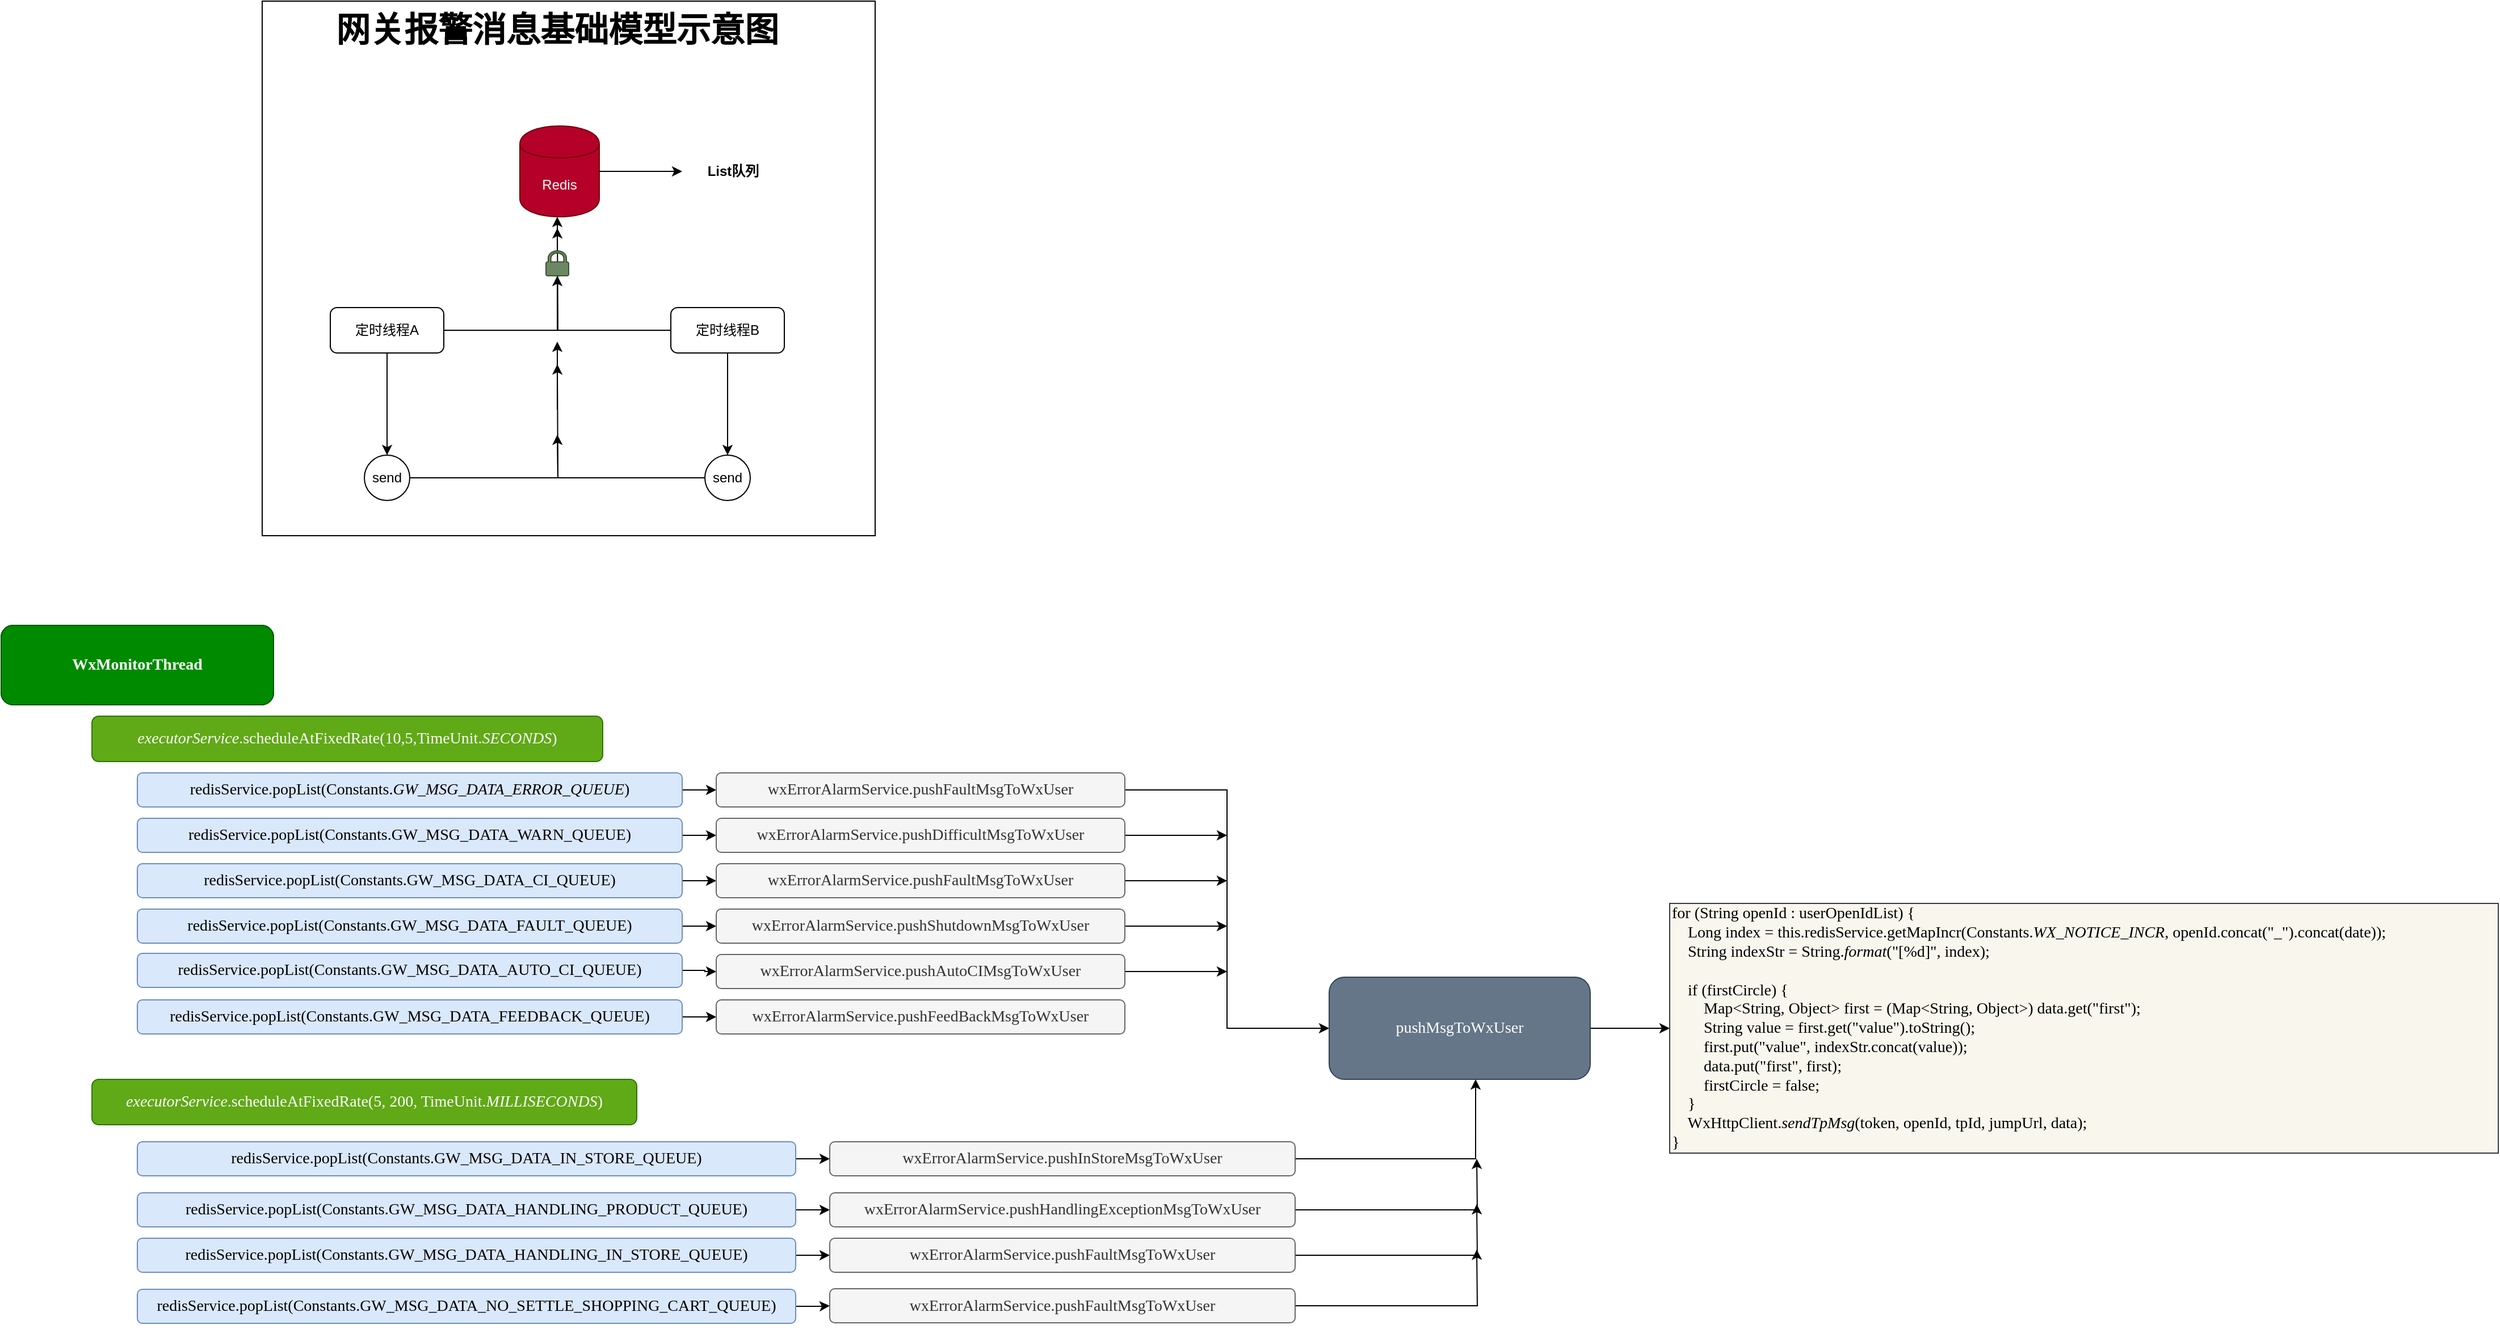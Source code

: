 <mxfile version="12.9.11" type="github">
  <diagram id="0iGwgGr-Oi8jdjV9H6Ax" name="Page-1">
    <mxGraphModel dx="2249" dy="762" grid="1" gridSize="10" guides="1" tooltips="1" connect="1" arrows="1" fold="1" page="1" pageScale="1" pageWidth="827" pageHeight="1169" math="0" shadow="0">
      <root>
        <mxCell id="0" />
        <mxCell id="1" parent="0" />
        <mxCell id="Dua-MCm0FBzaHcsmr25D-1" value="" style="rounded=0;whiteSpace=wrap;html=1;" vertex="1" parent="1">
          <mxGeometry x="-310" y="50" width="540" height="471" as="geometry" />
        </mxCell>
        <mxCell id="rj2z753RrD6WEbJDvLND-8" style="edgeStyle=orthogonalEdgeStyle;rounded=0;orthogonalLoop=1;jettySize=auto;html=1;" parent="1" source="rj2z753RrD6WEbJDvLND-1" edge="1">
          <mxGeometry relative="1" as="geometry">
            <mxPoint x="-50" y="250" as="targetPoint" />
          </mxGeometry>
        </mxCell>
        <mxCell id="rj2z753RrD6WEbJDvLND-10" style="edgeStyle=orthogonalEdgeStyle;rounded=0;orthogonalLoop=1;jettySize=auto;html=1;entryX=0.5;entryY=0;entryDx=0;entryDy=0;" parent="1" source="rj2z753RrD6WEbJDvLND-1" target="rj2z753RrD6WEbJDvLND-16" edge="1">
          <mxGeometry relative="1" as="geometry">
            <mxPoint x="-200" y="440" as="targetPoint" />
          </mxGeometry>
        </mxCell>
        <mxCell id="rj2z753RrD6WEbJDvLND-1" value="定时线程A" style="rounded=1;whiteSpace=wrap;html=1;" parent="1" vertex="1">
          <mxGeometry x="-250" y="320" width="100" height="40" as="geometry" />
        </mxCell>
        <mxCell id="rj2z753RrD6WEbJDvLND-9" style="edgeStyle=orthogonalEdgeStyle;rounded=0;orthogonalLoop=1;jettySize=auto;html=1;" parent="1" source="rj2z753RrD6WEbJDvLND-21" edge="1">
          <mxGeometry relative="1" as="geometry">
            <mxPoint x="-50" y="240" as="targetPoint" />
          </mxGeometry>
        </mxCell>
        <mxCell id="rj2z753RrD6WEbJDvLND-11" style="edgeStyle=orthogonalEdgeStyle;rounded=0;orthogonalLoop=1;jettySize=auto;html=1;" parent="1" source="rj2z753RrD6WEbJDvLND-4" edge="1">
          <mxGeometry relative="1" as="geometry">
            <mxPoint x="100" y="450" as="targetPoint" />
          </mxGeometry>
        </mxCell>
        <mxCell id="rj2z753RrD6WEbJDvLND-4" value="定时线程B" style="rounded=1;whiteSpace=wrap;html=1;" parent="1" vertex="1">
          <mxGeometry x="50" y="320" width="100" height="40" as="geometry" />
        </mxCell>
        <mxCell id="rj2z753RrD6WEbJDvLND-5" value="Redis" style="shape=cylinder;whiteSpace=wrap;html=1;boundedLbl=1;backgroundOutline=1;fillColor=#B50029;strokeColor=#6F0000;fontColor=#ffffff;" parent="1" vertex="1">
          <mxGeometry x="-83" y="160" width="70" height="80" as="geometry" />
        </mxCell>
        <mxCell id="rj2z753RrD6WEbJDvLND-12" value="List队列" style="text;html=1;strokeColor=none;fillColor=none;align=center;verticalAlign=middle;whiteSpace=wrap;rounded=0;fontStyle=1" parent="1" vertex="1">
          <mxGeometry x="60" y="190" width="90" height="20" as="geometry" />
        </mxCell>
        <mxCell id="rj2z753RrD6WEbJDvLND-13" value="" style="edgeStyle=orthogonalEdgeStyle;rounded=0;orthogonalLoop=1;jettySize=auto;html=1;" parent="1" source="rj2z753RrD6WEbJDvLND-5" target="rj2z753RrD6WEbJDvLND-12" edge="1">
          <mxGeometry relative="1" as="geometry" />
        </mxCell>
        <mxCell id="rj2z753RrD6WEbJDvLND-15" style="edgeStyle=orthogonalEdgeStyle;rounded=0;orthogonalLoop=1;jettySize=auto;html=1;" parent="1" source="rj2z753RrD6WEbJDvLND-14" edge="1">
          <mxGeometry relative="1" as="geometry">
            <mxPoint x="-50" y="370" as="targetPoint" />
          </mxGeometry>
        </mxCell>
        <mxCell id="rj2z753RrD6WEbJDvLND-14" value="send" style="ellipse;whiteSpace=wrap;html=1;aspect=fixed;" parent="1" vertex="1">
          <mxGeometry x="80" y="450" width="40" height="40" as="geometry" />
        </mxCell>
        <mxCell id="rj2z753RrD6WEbJDvLND-20" value="" style="edgeStyle=orthogonalEdgeStyle;rounded=0;orthogonalLoop=1;jettySize=auto;html=1;" parent="1" edge="1">
          <mxGeometry relative="1" as="geometry">
            <mxPoint x="-50" y="410" as="sourcePoint" />
            <mxPoint x="-50" y="350" as="targetPoint" />
          </mxGeometry>
        </mxCell>
        <mxCell id="rj2z753RrD6WEbJDvLND-16" value="send" style="ellipse;whiteSpace=wrap;html=1;aspect=fixed;" parent="1" vertex="1">
          <mxGeometry x="-220" y="450" width="40" height="40" as="geometry" />
        </mxCell>
        <mxCell id="rj2z753RrD6WEbJDvLND-21" value="" style="pointerEvents=1;shadow=0;dashed=0;html=1;strokeColor=#3A5431;labelPosition=center;verticalLabelPosition=bottom;verticalAlign=top;outlineConnect=0;align=center;shape=mxgraph.office.security.lock_protected;fillColor=#6d8764;fontColor=#ffffff;" parent="1" vertex="1">
          <mxGeometry x="-60" y="270" width="20" height="22" as="geometry" />
        </mxCell>
        <mxCell id="rj2z753RrD6WEbJDvLND-22" style="edgeStyle=orthogonalEdgeStyle;rounded=0;orthogonalLoop=1;jettySize=auto;html=1;" parent="1" source="rj2z753RrD6WEbJDvLND-4" target="rj2z753RrD6WEbJDvLND-21" edge="1">
          <mxGeometry relative="1" as="geometry">
            <mxPoint x="-50" y="240" as="targetPoint" />
            <mxPoint x="50" y="340" as="sourcePoint" />
          </mxGeometry>
        </mxCell>
        <mxCell id="rj2z753RrD6WEbJDvLND-25" value="" style="edgeStyle=orthogonalEdgeStyle;rounded=0;orthogonalLoop=1;jettySize=auto;html=1;" parent="1" source="rj2z753RrD6WEbJDvLND-16" edge="1">
          <mxGeometry relative="1" as="geometry">
            <mxPoint x="-180" y="470" as="sourcePoint" />
            <mxPoint x="-50" y="432" as="targetPoint" />
          </mxGeometry>
        </mxCell>
        <mxCell id="rj2z753RrD6WEbJDvLND-29" value="&lt;font style=&quot;font-size: 30px&quot;&gt;&lt;b&gt;网关报警消息基础模型示意图&lt;/b&gt;&lt;/font&gt;" style="text;html=1;strokeColor=none;fillColor=none;align=center;verticalAlign=middle;whiteSpace=wrap;rounded=0;shadow=0;dashed=1;" parent="1" vertex="1">
          <mxGeometry x="-265" y="50" width="430" height="50" as="geometry" />
        </mxCell>
        <mxCell id="Dua-MCm0FBzaHcsmr25D-5" value="&lt;pre style=&quot;font-family: &amp;quot;source code pro&amp;quot; ; font-size: 10.5pt&quot;&gt;WxMonitorThread&lt;/pre&gt;" style="rounded=1;whiteSpace=wrap;html=1;fontStyle=1;fillColor=#008a00;strokeColor=#005700;fontColor=#ffffff;" vertex="1" parent="1">
          <mxGeometry x="-540" y="600" width="240" height="70" as="geometry" />
        </mxCell>
        <mxCell id="Dua-MCm0FBzaHcsmr25D-6" value="&lt;pre style=&quot;font-family: &amp;#34;source code pro&amp;#34; ; font-size: 10.5pt&quot;&gt;&lt;span style=&quot;font-style: italic&quot;&gt;executorService&lt;/span&gt;.scheduleAtFixedRate(10,5,TimeUnit.&lt;span style=&quot;font-family: &amp;#34;source code pro&amp;#34; ; font-size: 10.5pt ; font-style: italic&quot;&gt;SECONDS&lt;/span&gt;)&lt;/pre&gt;" style="rounded=1;whiteSpace=wrap;html=1;fillColor=#60a917;strokeColor=#2D7600;fontColor=#ffffff;" vertex="1" parent="1">
          <mxGeometry x="-460" y="680" width="450" height="40" as="geometry" />
        </mxCell>
        <mxCell id="Dua-MCm0FBzaHcsmr25D-19" value="" style="edgeStyle=orthogonalEdgeStyle;rounded=0;orthogonalLoop=1;jettySize=auto;html=1;" edge="1" parent="1" source="Dua-MCm0FBzaHcsmr25D-7" target="Dua-MCm0FBzaHcsmr25D-8">
          <mxGeometry relative="1" as="geometry" />
        </mxCell>
        <mxCell id="Dua-MCm0FBzaHcsmr25D-7" value="&lt;pre style=&quot;font-family: &amp;#34;source code pro&amp;#34; ; font-size: 10.5pt&quot;&gt;&lt;span&gt;redisService&lt;/span&gt;.popList(Constants.&lt;span style=&quot;font-style: italic&quot;&gt;GW_MSG_DATA_ERROR_QUEUE&lt;/span&gt;)&lt;/pre&gt;" style="rounded=1;whiteSpace=wrap;html=1;fillColor=#dae8fc;strokeColor=#6c8ebf;" vertex="1" parent="1">
          <mxGeometry x="-420" y="730" width="480" height="30" as="geometry" />
        </mxCell>
        <mxCell id="Dua-MCm0FBzaHcsmr25D-42" style="edgeStyle=orthogonalEdgeStyle;rounded=0;orthogonalLoop=1;jettySize=auto;html=1;entryX=0;entryY=0.5;entryDx=0;entryDy=0;" edge="1" parent="1" source="Dua-MCm0FBzaHcsmr25D-8" target="Dua-MCm0FBzaHcsmr25D-41">
          <mxGeometry relative="1" as="geometry" />
        </mxCell>
        <mxCell id="Dua-MCm0FBzaHcsmr25D-8" value="&lt;pre style=&quot;font-family: &amp;quot;source code pro&amp;quot; ; font-size: 10.5pt&quot;&gt;&lt;span&gt;wxErrorAlarmService&lt;/span&gt;.pushFaultMsgToWxUser&lt;/pre&gt;" style="rounded=1;whiteSpace=wrap;html=1;align=center;fillColor=#f5f5f5;strokeColor=#666666;fontColor=#333333;" vertex="1" parent="1">
          <mxGeometry x="90" y="730" width="360" height="30" as="geometry" />
        </mxCell>
        <mxCell id="Dua-MCm0FBzaHcsmr25D-22" value="" style="edgeStyle=orthogonalEdgeStyle;rounded=0;orthogonalLoop=1;jettySize=auto;html=1;" edge="1" parent="1" source="Dua-MCm0FBzaHcsmr25D-9" target="Dua-MCm0FBzaHcsmr25D-10">
          <mxGeometry relative="1" as="geometry" />
        </mxCell>
        <mxCell id="Dua-MCm0FBzaHcsmr25D-9" value="&lt;pre style=&quot;font-family: &amp;#34;source code pro&amp;#34; ; font-size: 10.5pt&quot;&gt;&lt;span&gt;redisService&lt;/span&gt;.popList(Constants.GW_MSG_DATA_WARN_QUEUE)&lt;br&gt;&lt;/pre&gt;" style="rounded=1;whiteSpace=wrap;html=1;fillColor=#dae8fc;strokeColor=#6c8ebf;" vertex="1" parent="1">
          <mxGeometry x="-420" y="770" width="480" height="30" as="geometry" />
        </mxCell>
        <mxCell id="Dua-MCm0FBzaHcsmr25D-50" style="edgeStyle=orthogonalEdgeStyle;rounded=0;orthogonalLoop=1;jettySize=auto;html=1;" edge="1" parent="1" source="Dua-MCm0FBzaHcsmr25D-10">
          <mxGeometry relative="1" as="geometry">
            <mxPoint x="540" y="785" as="targetPoint" />
          </mxGeometry>
        </mxCell>
        <mxCell id="Dua-MCm0FBzaHcsmr25D-10" value="&lt;pre style=&quot;font-family: &amp;quot;source code pro&amp;quot; ; font-size: 10.5pt&quot;&gt;&lt;span&gt;wxErrorAlarmService&lt;/span&gt;.pushDifficultMsgToWxUser&lt;/pre&gt;" style="rounded=1;whiteSpace=wrap;html=1;align=center;fillColor=#f5f5f5;strokeColor=#666666;fontColor=#333333;" vertex="1" parent="1">
          <mxGeometry x="90" y="770" width="360" height="30" as="geometry" />
        </mxCell>
        <mxCell id="Dua-MCm0FBzaHcsmr25D-23" value="" style="edgeStyle=orthogonalEdgeStyle;rounded=0;orthogonalLoop=1;jettySize=auto;html=1;" edge="1" parent="1" source="Dua-MCm0FBzaHcsmr25D-11" target="Dua-MCm0FBzaHcsmr25D-12">
          <mxGeometry relative="1" as="geometry" />
        </mxCell>
        <mxCell id="Dua-MCm0FBzaHcsmr25D-11" value="&lt;pre style=&quot;font-family: &amp;#34;source code pro&amp;#34; ; font-size: 10.5pt&quot;&gt;&lt;span&gt;redisService&lt;/span&gt;.popList(Constants.GW_MSG_DATA_CI_QUEUE)&lt;br&gt;&lt;/pre&gt;" style="rounded=1;whiteSpace=wrap;html=1;fillColor=#dae8fc;strokeColor=#6c8ebf;" vertex="1" parent="1">
          <mxGeometry x="-420" y="810" width="480" height="30" as="geometry" />
        </mxCell>
        <mxCell id="Dua-MCm0FBzaHcsmr25D-49" style="edgeStyle=orthogonalEdgeStyle;rounded=0;orthogonalLoop=1;jettySize=auto;html=1;" edge="1" parent="1" source="Dua-MCm0FBzaHcsmr25D-12">
          <mxGeometry relative="1" as="geometry">
            <mxPoint x="540" y="825" as="targetPoint" />
          </mxGeometry>
        </mxCell>
        <mxCell id="Dua-MCm0FBzaHcsmr25D-12" value="&lt;pre style=&quot;font-family: &amp;quot;source code pro&amp;quot; ; font-size: 10.5pt&quot;&gt;&lt;span&gt;wxErrorAlarmService&lt;/span&gt;.pushFaultMsgToWxUser&lt;/pre&gt;" style="rounded=1;whiteSpace=wrap;html=1;align=center;fillColor=#f5f5f5;strokeColor=#666666;fontColor=#333333;" vertex="1" parent="1">
          <mxGeometry x="90" y="810" width="360" height="30" as="geometry" />
        </mxCell>
        <mxCell id="Dua-MCm0FBzaHcsmr25D-24" value="" style="edgeStyle=orthogonalEdgeStyle;rounded=0;orthogonalLoop=1;jettySize=auto;html=1;" edge="1" parent="1" source="Dua-MCm0FBzaHcsmr25D-13" target="Dua-MCm0FBzaHcsmr25D-14">
          <mxGeometry relative="1" as="geometry" />
        </mxCell>
        <mxCell id="Dua-MCm0FBzaHcsmr25D-13" value="&lt;pre style=&quot;font-family: &amp;#34;source code pro&amp;#34; ; font-size: 10.5pt&quot;&gt;&lt;span&gt;redisService&lt;/span&gt;.popList(Constants.GW_MSG_DATA_FAULT_QUEUE)&lt;br&gt;&lt;/pre&gt;" style="rounded=1;whiteSpace=wrap;html=1;fillColor=#dae8fc;strokeColor=#6c8ebf;" vertex="1" parent="1">
          <mxGeometry x="-420" y="850" width="480" height="30" as="geometry" />
        </mxCell>
        <mxCell id="Dua-MCm0FBzaHcsmr25D-48" style="edgeStyle=orthogonalEdgeStyle;rounded=0;orthogonalLoop=1;jettySize=auto;html=1;" edge="1" parent="1" source="Dua-MCm0FBzaHcsmr25D-14">
          <mxGeometry relative="1" as="geometry">
            <mxPoint x="540" y="865" as="targetPoint" />
          </mxGeometry>
        </mxCell>
        <mxCell id="Dua-MCm0FBzaHcsmr25D-14" value="&lt;pre style=&quot;font-family: &amp;quot;source code pro&amp;quot; ; font-size: 10.5pt&quot;&gt;&lt;span&gt;wxErrorAlarmService&lt;/span&gt;.pushShutdownMsgToWxUser&lt;/pre&gt;" style="rounded=1;whiteSpace=wrap;html=1;align=center;fillColor=#f5f5f5;strokeColor=#666666;fontColor=#333333;" vertex="1" parent="1">
          <mxGeometry x="90" y="850" width="360" height="30" as="geometry" />
        </mxCell>
        <mxCell id="Dua-MCm0FBzaHcsmr25D-25" value="" style="edgeStyle=orthogonalEdgeStyle;rounded=0;orthogonalLoop=1;jettySize=auto;html=1;" edge="1" parent="1" source="Dua-MCm0FBzaHcsmr25D-15" target="Dua-MCm0FBzaHcsmr25D-16">
          <mxGeometry relative="1" as="geometry" />
        </mxCell>
        <mxCell id="Dua-MCm0FBzaHcsmr25D-15" value="&lt;pre style=&quot;font-family: &amp;#34;source code pro&amp;#34; ; font-size: 10.5pt&quot;&gt;&lt;span&gt;redisService&lt;/span&gt;.popList(Constants.GW_MSG_DATA_AUTO_CI_QUEUE)&lt;br&gt;&lt;/pre&gt;" style="rounded=1;whiteSpace=wrap;html=1;fillColor=#dae8fc;strokeColor=#6c8ebf;" vertex="1" parent="1">
          <mxGeometry x="-420" y="889" width="480" height="30" as="geometry" />
        </mxCell>
        <mxCell id="Dua-MCm0FBzaHcsmr25D-46" style="edgeStyle=orthogonalEdgeStyle;rounded=0;orthogonalLoop=1;jettySize=auto;html=1;" edge="1" parent="1" source="Dua-MCm0FBzaHcsmr25D-16">
          <mxGeometry relative="1" as="geometry">
            <mxPoint x="540" y="905" as="targetPoint" />
          </mxGeometry>
        </mxCell>
        <mxCell id="Dua-MCm0FBzaHcsmr25D-16" value="&lt;pre style=&quot;font-family: &amp;quot;source code pro&amp;quot; ; font-size: 10.5pt&quot;&gt;&lt;span&gt;wxErrorAlarmService&lt;/span&gt;.pushAutoCIMsgToWxUser&lt;/pre&gt;" style="rounded=1;whiteSpace=wrap;html=1;align=center;fillColor=#f5f5f5;strokeColor=#666666;fontColor=#333333;" vertex="1" parent="1">
          <mxGeometry x="90" y="890" width="360" height="30" as="geometry" />
        </mxCell>
        <mxCell id="Dua-MCm0FBzaHcsmr25D-26" value="" style="edgeStyle=orthogonalEdgeStyle;rounded=0;orthogonalLoop=1;jettySize=auto;html=1;" edge="1" parent="1" source="Dua-MCm0FBzaHcsmr25D-17" target="Dua-MCm0FBzaHcsmr25D-18">
          <mxGeometry relative="1" as="geometry" />
        </mxCell>
        <mxCell id="Dua-MCm0FBzaHcsmr25D-17" value="&lt;pre style=&quot;font-family: &amp;#34;source code pro&amp;#34; ; font-size: 10.5pt&quot;&gt;&lt;span&gt;redisService&lt;/span&gt;.popList(Constants.GW_MSG_DATA_FEEDBACK_QUEUE)&lt;br&gt;&lt;/pre&gt;" style="rounded=1;whiteSpace=wrap;html=1;fillColor=#dae8fc;strokeColor=#6c8ebf;" vertex="1" parent="1">
          <mxGeometry x="-420" y="930" width="480" height="30" as="geometry" />
        </mxCell>
        <mxCell id="Dua-MCm0FBzaHcsmr25D-18" value="&lt;pre style=&quot;font-family: &amp;quot;source code pro&amp;quot; ; font-size: 10.5pt&quot;&gt;&lt;span&gt;wxErrorAlarmService&lt;/span&gt;.pushFeedBackMsgToWxUser&lt;/pre&gt;" style="rounded=1;whiteSpace=wrap;html=1;align=center;fillColor=#f5f5f5;strokeColor=#666666;fontColor=#333333;" vertex="1" parent="1">
          <mxGeometry x="90" y="930" width="360" height="30" as="geometry" />
        </mxCell>
        <mxCell id="Dua-MCm0FBzaHcsmr25D-27" value="&lt;pre style=&quot;font-family: &amp;#34;source code pro&amp;#34; ; font-size: 10.5pt&quot;&gt;&lt;span style=&quot;font-style: italic&quot;&gt;executorService&lt;/span&gt;.scheduleAtFixedRate(5&lt;span style=&quot;font-family: &amp;#34;source code pro&amp;#34; ; font-size: 10.5pt&quot;&gt;, &lt;/span&gt;&lt;span style=&quot;font-family: &amp;#34;source code pro&amp;#34; ; font-size: 10.5pt&quot;&gt;200&lt;/span&gt;&lt;span style=&quot;font-family: &amp;#34;source code pro&amp;#34; ; font-size: 10.5pt&quot;&gt;, &lt;/span&gt;&lt;span style=&quot;font-family: &amp;#34;source code pro&amp;#34; ; font-size: 10.5pt&quot;&gt;TimeUnit.&lt;/span&gt;&lt;span style=&quot;font-family: &amp;#34;source code pro&amp;#34; ; font-size: 10.5pt ; font-style: italic&quot;&gt;MILLISECONDS&lt;/span&gt;)&lt;br&gt;&lt;/pre&gt;" style="rounded=1;whiteSpace=wrap;html=1;fillColor=#60a917;strokeColor=#2D7600;fontColor=#ffffff;" vertex="1" parent="1">
          <mxGeometry x="-460" y="1000" width="480" height="40" as="geometry" />
        </mxCell>
        <mxCell id="Dua-MCm0FBzaHcsmr25D-36" value="" style="edgeStyle=orthogonalEdgeStyle;rounded=0;orthogonalLoop=1;jettySize=auto;html=1;" edge="1" parent="1" source="Dua-MCm0FBzaHcsmr25D-28" target="Dua-MCm0FBzaHcsmr25D-29">
          <mxGeometry relative="1" as="geometry" />
        </mxCell>
        <mxCell id="Dua-MCm0FBzaHcsmr25D-28" value="&lt;pre style=&quot;font-family: &amp;#34;source code pro&amp;#34; ; font-size: 10.5pt&quot;&gt;&lt;span&gt;redisService&lt;/span&gt;.popList(Constants.GW_MSG_DATA_IN_STORE_QUEUE)&lt;br&gt;&lt;/pre&gt;" style="rounded=1;whiteSpace=wrap;html=1;fillColor=#dae8fc;strokeColor=#6c8ebf;" vertex="1" parent="1">
          <mxGeometry x="-420" y="1055" width="580" height="30" as="geometry" />
        </mxCell>
        <mxCell id="Dua-MCm0FBzaHcsmr25D-51" style="edgeStyle=orthogonalEdgeStyle;rounded=0;orthogonalLoop=1;jettySize=auto;html=1;entryX=0.561;entryY=1;entryDx=0;entryDy=0;entryPerimeter=0;" edge="1" parent="1" source="Dua-MCm0FBzaHcsmr25D-29" target="Dua-MCm0FBzaHcsmr25D-41">
          <mxGeometry relative="1" as="geometry" />
        </mxCell>
        <mxCell id="Dua-MCm0FBzaHcsmr25D-29" value="&lt;pre style=&quot;font-family: &amp;#34;source code pro&amp;#34; ; font-size: 10.5pt&quot;&gt;&lt;span&gt;wxErrorAlarmService&lt;/span&gt;.pushInStoreMsgToWxUser&lt;/pre&gt;" style="rounded=1;whiteSpace=wrap;html=1;align=center;fillColor=#f5f5f5;strokeColor=#666666;fontColor=#333333;" vertex="1" parent="1">
          <mxGeometry x="190" y="1055" width="410" height="30" as="geometry" />
        </mxCell>
        <mxCell id="Dua-MCm0FBzaHcsmr25D-37" value="" style="edgeStyle=orthogonalEdgeStyle;rounded=0;orthogonalLoop=1;jettySize=auto;html=1;" edge="1" parent="1" source="Dua-MCm0FBzaHcsmr25D-30" target="Dua-MCm0FBzaHcsmr25D-31">
          <mxGeometry relative="1" as="geometry" />
        </mxCell>
        <mxCell id="Dua-MCm0FBzaHcsmr25D-30" value="&lt;pre style=&quot;font-family: &amp;#34;source code pro&amp;#34; ; font-size: 10.5pt&quot;&gt;&lt;span&gt;redisService&lt;/span&gt;.popList(Constants.GW_MSG_DATA_HANDLING_PRODUCT_QUEUE)&lt;br&gt;&lt;/pre&gt;" style="rounded=1;whiteSpace=wrap;html=1;fillColor=#dae8fc;strokeColor=#6c8ebf;" vertex="1" parent="1">
          <mxGeometry x="-420" y="1100" width="580" height="30" as="geometry" />
        </mxCell>
        <mxCell id="Dua-MCm0FBzaHcsmr25D-52" style="edgeStyle=orthogonalEdgeStyle;rounded=0;orthogonalLoop=1;jettySize=auto;html=1;" edge="1" parent="1" source="Dua-MCm0FBzaHcsmr25D-31">
          <mxGeometry relative="1" as="geometry">
            <mxPoint x="760" y="1070" as="targetPoint" />
          </mxGeometry>
        </mxCell>
        <mxCell id="Dua-MCm0FBzaHcsmr25D-31" value="&lt;pre style=&quot;font-family: &amp;#34;source code pro&amp;#34; ; font-size: 10.5pt&quot;&gt;&lt;span&gt;wxErrorAlarmService&lt;/span&gt;.pushHandlingExceptionMsgToWxUser&lt;/pre&gt;" style="rounded=1;whiteSpace=wrap;html=1;align=center;fillColor=#f5f5f5;strokeColor=#666666;fontColor=#333333;" vertex="1" parent="1">
          <mxGeometry x="190" y="1100" width="410" height="30" as="geometry" />
        </mxCell>
        <mxCell id="Dua-MCm0FBzaHcsmr25D-38" value="" style="edgeStyle=orthogonalEdgeStyle;rounded=0;orthogonalLoop=1;jettySize=auto;html=1;" edge="1" parent="1" source="Dua-MCm0FBzaHcsmr25D-32" target="Dua-MCm0FBzaHcsmr25D-33">
          <mxGeometry relative="1" as="geometry" />
        </mxCell>
        <mxCell id="Dua-MCm0FBzaHcsmr25D-32" value="&lt;pre style=&quot;font-family: &amp;#34;source code pro&amp;#34; ; font-size: 10.5pt&quot;&gt;&lt;span&gt;redisService&lt;/span&gt;.popList(Constants.GW_MSG_DATA_HANDLING_IN_STORE_QUEUE)&lt;br&gt;&lt;/pre&gt;" style="rounded=1;whiteSpace=wrap;html=1;fillColor=#dae8fc;strokeColor=#6c8ebf;" vertex="1" parent="1">
          <mxGeometry x="-420" y="1140" width="580" height="30" as="geometry" />
        </mxCell>
        <mxCell id="Dua-MCm0FBzaHcsmr25D-53" style="edgeStyle=orthogonalEdgeStyle;rounded=0;orthogonalLoop=1;jettySize=auto;html=1;" edge="1" parent="1" source="Dua-MCm0FBzaHcsmr25D-33">
          <mxGeometry relative="1" as="geometry">
            <mxPoint x="760" y="1110" as="targetPoint" />
          </mxGeometry>
        </mxCell>
        <mxCell id="Dua-MCm0FBzaHcsmr25D-33" value="&lt;pre style=&quot;font-family: &amp;quot;source code pro&amp;quot; ; font-size: 10.5pt&quot;&gt;&lt;span&gt;wxErrorAlarmService&lt;/span&gt;.pushFaultMsgToWxUser&lt;/pre&gt;" style="rounded=1;whiteSpace=wrap;html=1;align=center;fillColor=#f5f5f5;strokeColor=#666666;fontColor=#333333;" vertex="1" parent="1">
          <mxGeometry x="190" y="1140" width="410" height="30" as="geometry" />
        </mxCell>
        <mxCell id="Dua-MCm0FBzaHcsmr25D-39" value="" style="edgeStyle=orthogonalEdgeStyle;rounded=0;orthogonalLoop=1;jettySize=auto;html=1;" edge="1" parent="1" source="Dua-MCm0FBzaHcsmr25D-34" target="Dua-MCm0FBzaHcsmr25D-35">
          <mxGeometry relative="1" as="geometry" />
        </mxCell>
        <mxCell id="Dua-MCm0FBzaHcsmr25D-34" value="&lt;pre style=&quot;font-family: &amp;#34;source code pro&amp;#34; ; font-size: 10.5pt&quot;&gt;&lt;span&gt;redisService&lt;/span&gt;.popList(Constants.GW_MSG_DATA_NO_SETTLE_SHOPPING_CART_QUEUE)&lt;br&gt;&lt;/pre&gt;" style="rounded=1;whiteSpace=wrap;html=1;fillColor=#dae8fc;strokeColor=#6c8ebf;" vertex="1" parent="1">
          <mxGeometry x="-420" y="1185" width="580" height="30" as="geometry" />
        </mxCell>
        <mxCell id="Dua-MCm0FBzaHcsmr25D-54" style="edgeStyle=orthogonalEdgeStyle;rounded=0;orthogonalLoop=1;jettySize=auto;html=1;" edge="1" parent="1" source="Dua-MCm0FBzaHcsmr25D-35">
          <mxGeometry relative="1" as="geometry">
            <mxPoint x="760" y="1150" as="targetPoint" />
          </mxGeometry>
        </mxCell>
        <mxCell id="Dua-MCm0FBzaHcsmr25D-35" value="&lt;pre style=&quot;font-family: &amp;quot;source code pro&amp;quot; ; font-size: 10.5pt&quot;&gt;&lt;span&gt;wxErrorAlarmService&lt;/span&gt;.pushFaultMsgToWxUser&lt;/pre&gt;" style="rounded=1;whiteSpace=wrap;html=1;align=center;fillColor=#f5f5f5;strokeColor=#666666;fontColor=#333333;" vertex="1" parent="1">
          <mxGeometry x="190" y="1184.5" width="410" height="30" as="geometry" />
        </mxCell>
        <mxCell id="Dua-MCm0FBzaHcsmr25D-40" value="&lt;pre style=&quot;font-family: &amp;quot;source code pro&amp;quot; ; font-size: 10.5pt&quot;&gt;WxMonitorThread&lt;/pre&gt;" style="rounded=1;whiteSpace=wrap;html=1;fontStyle=1;fillColor=#008a00;strokeColor=#005700;fontColor=#ffffff;" vertex="1" parent="1">
          <mxGeometry x="-540" y="600" width="240" height="70" as="geometry" />
        </mxCell>
        <mxCell id="Dua-MCm0FBzaHcsmr25D-58" value="" style="edgeStyle=orthogonalEdgeStyle;rounded=0;orthogonalLoop=1;jettySize=auto;html=1;" edge="1" parent="1" source="Dua-MCm0FBzaHcsmr25D-41" target="Dua-MCm0FBzaHcsmr25D-55">
          <mxGeometry relative="1" as="geometry" />
        </mxCell>
        <mxCell id="Dua-MCm0FBzaHcsmr25D-41" value="&lt;pre style=&quot;font-family: &amp;#34;source code pro&amp;#34; ; font-size: 10.5pt&quot;&gt;&lt;span&gt;pushMsgToWxUser&lt;/span&gt;&lt;/pre&gt;" style="rounded=1;whiteSpace=wrap;html=1;align=center;fillColor=#647687;strokeColor=#314354;fontColor=#ffffff;" vertex="1" parent="1">
          <mxGeometry x="630" y="910" width="230" height="90" as="geometry" />
        </mxCell>
        <mxCell id="Dua-MCm0FBzaHcsmr25D-55" value="&lt;pre style=&quot;font-family: &amp;quot;source code pro&amp;quot; ; font-size: 10.5pt&quot;&gt;&lt;span&gt;for &lt;/span&gt;(String openId : userOpenIdList) {&lt;br&gt;    Long index = &lt;span&gt;this&lt;/span&gt;.&lt;span&gt;redisService&lt;/span&gt;.getMapIncr(Constants.&lt;span style=&quot;font-style: italic&quot;&gt;WX_NOTICE_INCR&lt;/span&gt;&lt;span&gt;, &lt;/span&gt;openId.concat(&lt;span&gt;&quot;_&quot;&lt;/span&gt;).concat(date))&lt;span&gt;;&lt;br&gt;&lt;/span&gt;&lt;span&gt;    &lt;/span&gt;String indexStr = String.&lt;span style=&quot;font-style: italic&quot;&gt;format&lt;/span&gt;(&lt;span&gt;&quot;[%d]&quot;&lt;/span&gt;&lt;span&gt;, &lt;/span&gt;index)&lt;span&gt;;&lt;br&gt;&lt;/span&gt;&lt;span&gt;&lt;br&gt;&lt;/span&gt;&lt;span&gt;    if &lt;/span&gt;(firstCircle) {&lt;br&gt;        Map&amp;lt;String&lt;span&gt;, &lt;/span&gt;Object&amp;gt; first = (Map&amp;lt;String&lt;span&gt;, &lt;/span&gt;Object&amp;gt;) data.get(&lt;span&gt;&quot;first&quot;&lt;/span&gt;)&lt;span&gt;;&lt;br&gt;&lt;/span&gt;&lt;span&gt;        &lt;/span&gt;String value = first.get(&lt;span&gt;&quot;value&quot;&lt;/span&gt;).toString()&lt;span&gt;;&lt;br&gt;&lt;/span&gt;&lt;span&gt;        &lt;/span&gt;first.put(&lt;span&gt;&quot;value&quot;&lt;/span&gt;&lt;span&gt;, &lt;/span&gt;indexStr.concat(value))&lt;span&gt;;&lt;br&gt;&lt;/span&gt;&lt;span&gt;        &lt;/span&gt;data.put(&lt;span&gt;&quot;first&quot;&lt;/span&gt;&lt;span&gt;, &lt;/span&gt;first)&lt;span&gt;;&lt;br&gt;&lt;/span&gt;&lt;span&gt;        &lt;/span&gt;firstCircle = &lt;span&gt;false;&lt;br&gt;&lt;/span&gt;&lt;span&gt;    &lt;/span&gt;}&lt;br&gt;    WxHttpClient.&lt;span style=&quot;font-style: italic&quot;&gt;sendTpMsg&lt;/span&gt;(token&lt;span&gt;, &lt;/span&gt;openId&lt;span&gt;, &lt;/span&gt;tpId&lt;span&gt;, &lt;/span&gt;jumpUrl&lt;span&gt;, &lt;/span&gt;data)&lt;span&gt;;&lt;br&gt;&lt;/span&gt;}&lt;/pre&gt;" style="text;html=1;strokeColor=#36393d;fillColor=#f9f7ed;align=left;verticalAlign=middle;whiteSpace=wrap;rounded=0;fontStyle=0" vertex="1" parent="1">
          <mxGeometry x="930" y="845" width="730" height="220" as="geometry" />
        </mxCell>
      </root>
    </mxGraphModel>
  </diagram>
</mxfile>
